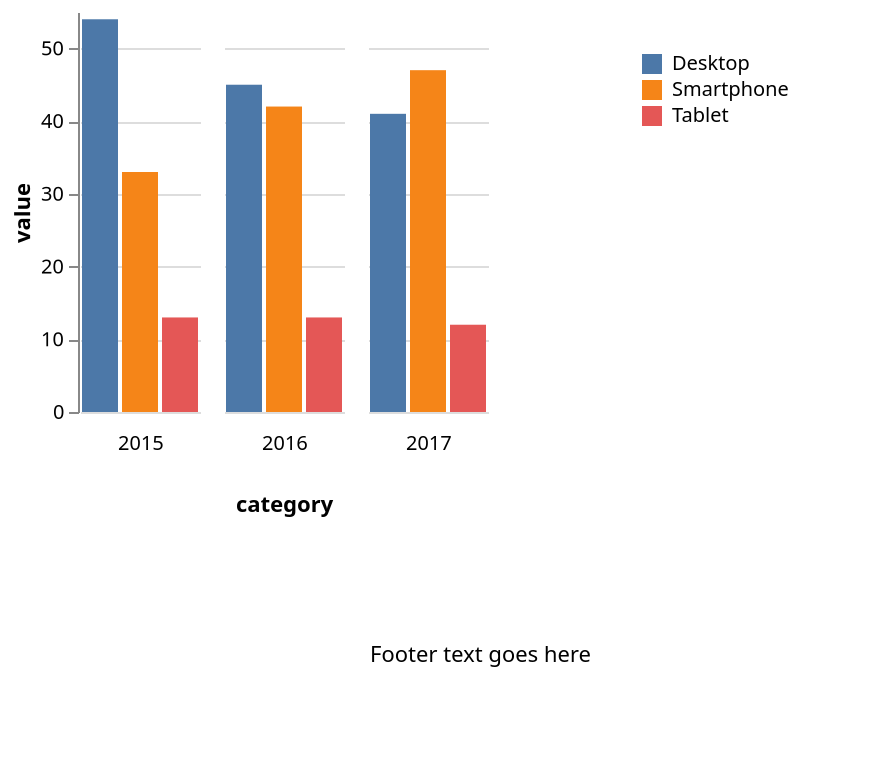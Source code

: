 {
  "$schema": "https://vega.github.io/schema/vega-lite/v5.json",
  "config": {
    "view": {
      "stroke": "transparent",
      "continuousWidth": 400
    },
    "facet": {
      "spacing": 10
    }
  },
  "vconcat": [
    {
      "data": {
        "values": [
          {
            "category": "2015",
            "group": "Smartphone",
            "value": 33
          },
          {
            "category": "2016",
            "group": "Smartphone",
            "value": 42
          },
          {
            "category": "2017",
            "group": "Smartphone",
            "value": 47
          },
          {
            "category": "2015",
            "group": "Desktop",
            "value": 54
          },
          {
            "category": "2016",
            "group": "Desktop",
            "value": 45
          },
          {
            "category": "2017",
            "group": "Desktop",
            "value": 41
          },
          {
            "category": "2015",
            "group": "Tablet",
            "value": 13
          },
          {
            "category": "2016",
            "group": "Tablet",
            "value": 13
          },
          {
            "category": "2017",
            "group": "Tablet",
            "value": 12
          }
        ]
      },
      "mark": {
        "type": "bar"
      },
      "encoding": {
        "column": {
          "field": "category",
          "header": {
            "orient": "bottom"
          }
        },
        "y": {
          "field": "value",
          "type": "quantitative"
        },
        "x": {
          "field": "group",
          "axis": null
        },
        "color": {
          "field": "group",
          "legend": {
            "legendX": 280,
            "legendY": 20,
            "orient": "none"
          },
          "title": ""
        }
      },
      "spec": {
        "mark": "bar",
        "encoding": {
          "y": {
            "field": "value",
            "type": "quantitative",
            "axis": {
              "title": "Index score (1 = full unequality, 100 = full equality)"
            }
          },
          "x": {
            "field": "Entity",
            "type": "ordinal"
          },
          "color": {
            "field": "Entity",
            "type": "nominal",
            "legend": null,
            "scale": {
              "scheme": "category10"
            }
          }
        }
      }
    },
    {
      "width": 400,
      "height": 100,
      "data": {
        "values": [
          {
            "text": "Footer text goes here"
          }
        ]
      },
      "mark": {
        "type": "text",
        "align": "center",
        "baseline": "middle",
        "opacity": 1
      },
      "encoding": {
        "text": {
          "field": "text",
          "type": "nominal"
        }
      }
    }
  ],
  "name": "m6020"
}
